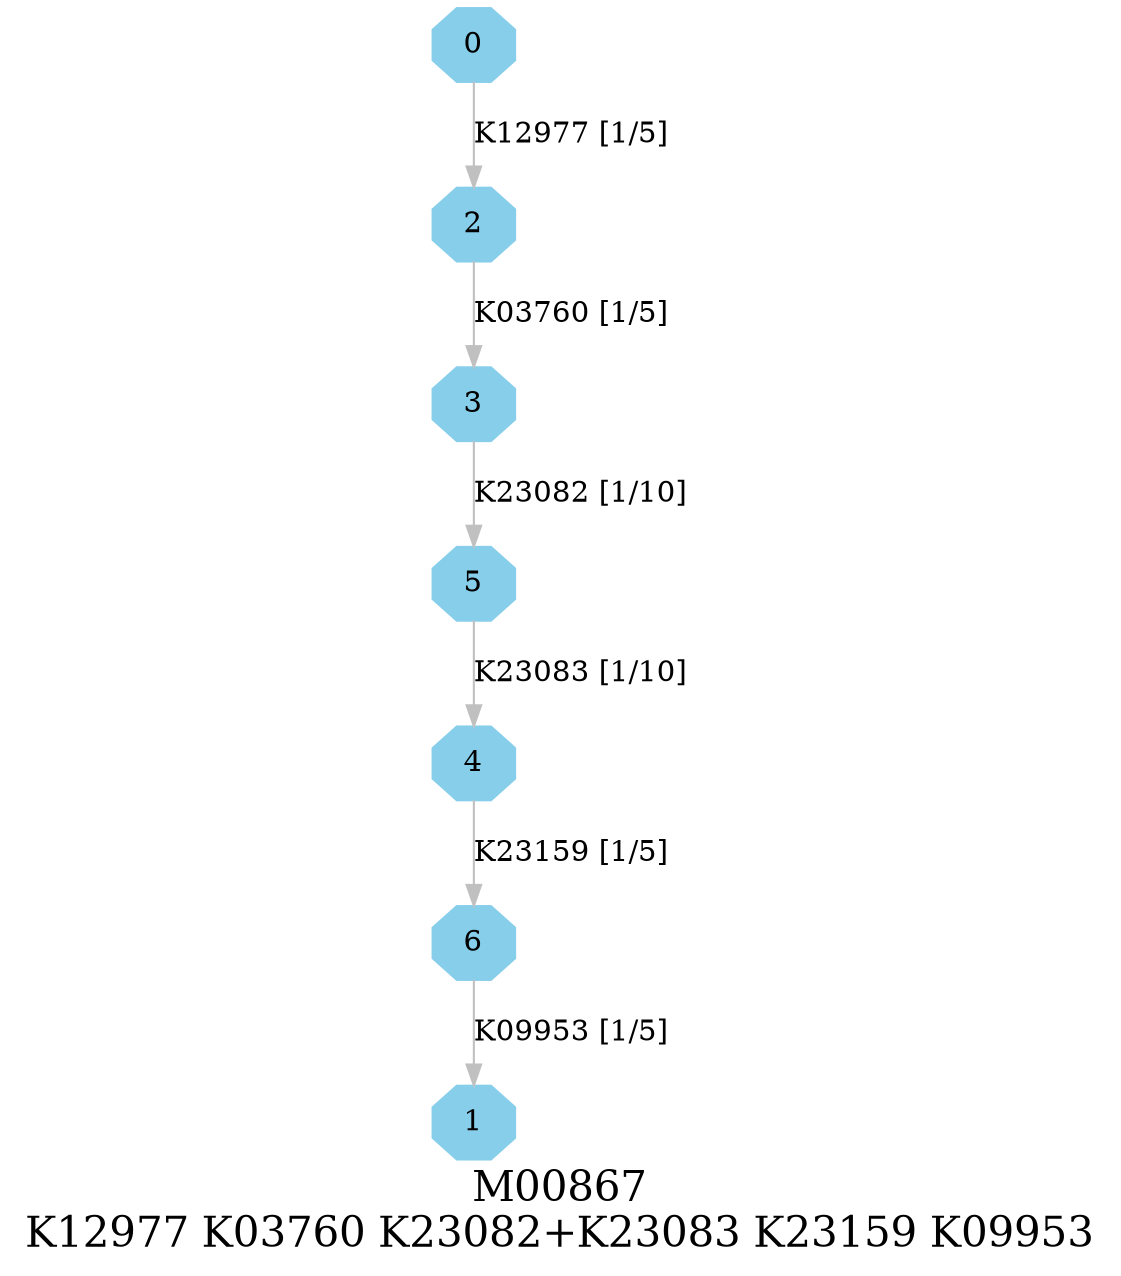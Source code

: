 digraph G {
graph [label="M00867
K12977 K03760 K23082+K23083 K23159 K09953",fontsize=20];
node [shape=box,style=filled];
edge [len=3,color=grey];
{node [width=.3,height=.3,shape=octagon,style=filled,color=skyblue] 0 1 2 3 4 5 6 }
0 -> 2 [label="K12977 [1/5]"];
2 -> 3 [label="K03760 [1/5]"];
3 -> 5 [label="K23082 [1/10]"];
4 -> 6 [label="K23159 [1/5]"];
5 -> 4 [label="K23083 [1/10]"];
6 -> 1 [label="K09953 [1/5]"];
}